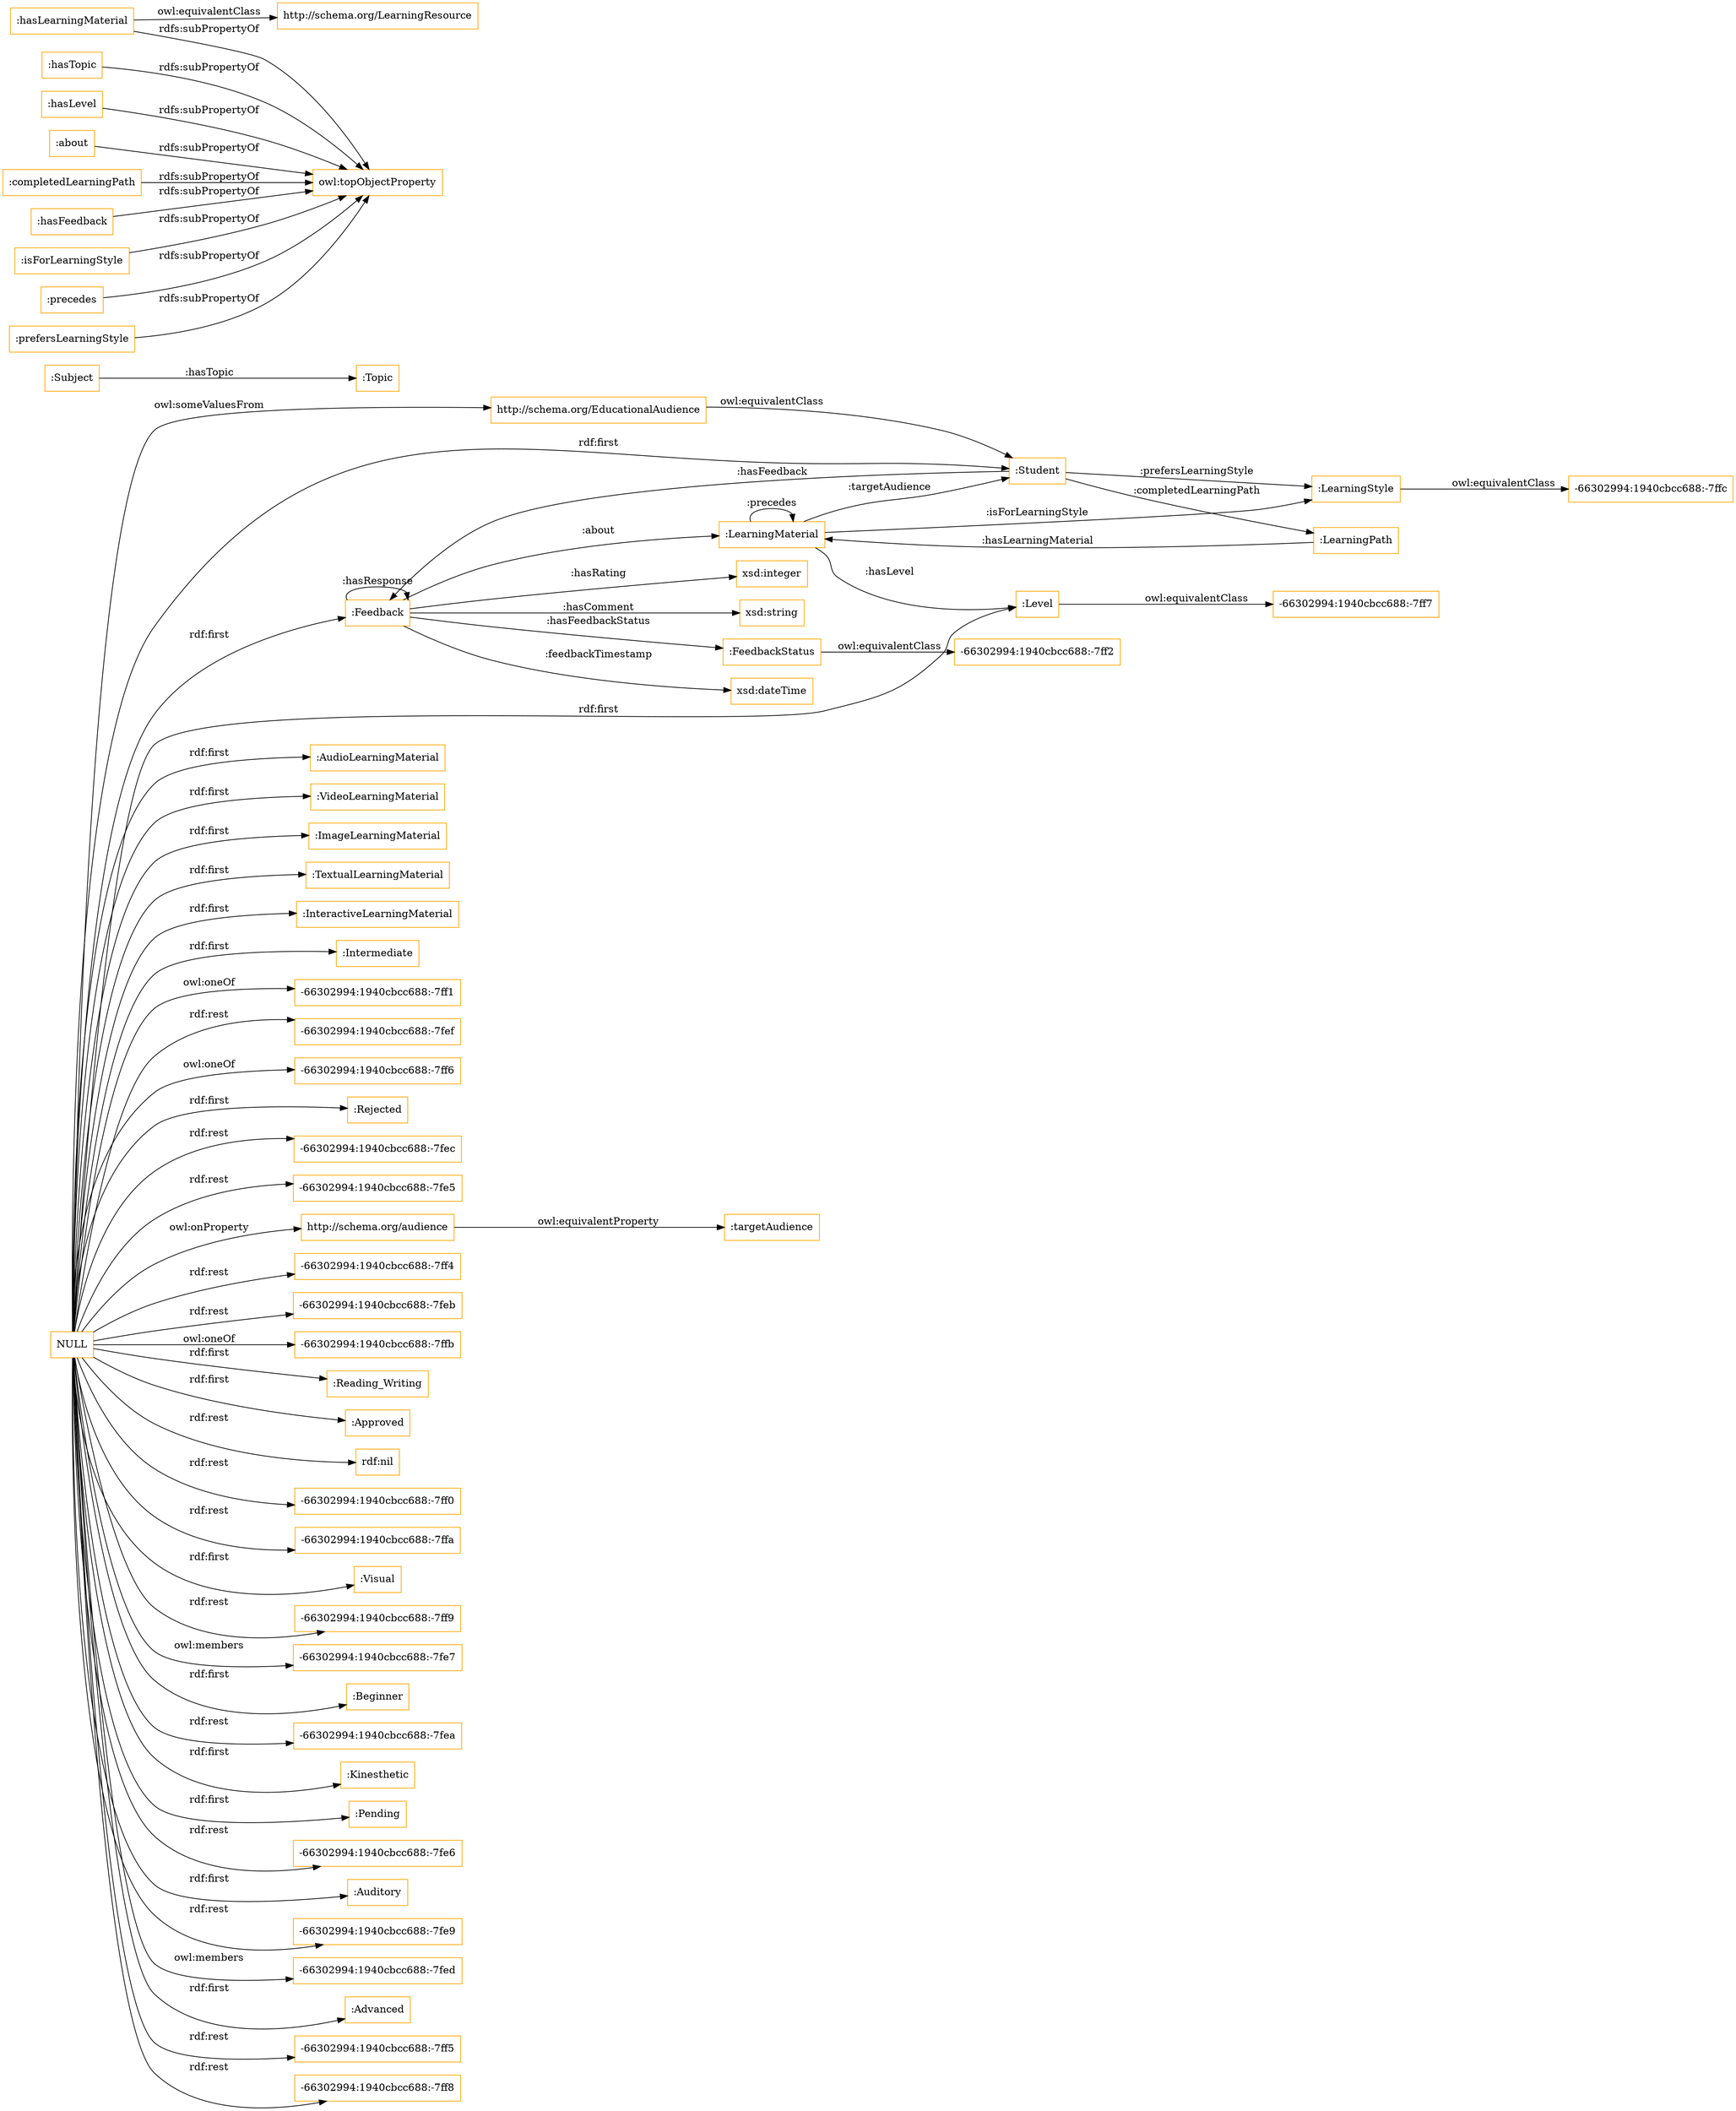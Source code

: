digraph ar2dtool_diagram { 
rankdir=LR;
size="1501"
node [shape = rectangle, color="orange"]; "-66302994:1940cbcc688:-7ff2" "-66302994:1940cbcc688:-7ffc" ":FeedbackStatus" ":AudioLearningMaterial" ":VideoLearningMaterial" ":Subject" "-66302994:1940cbcc688:-7ff7" "http://schema.org/LearningResource" ":LearningStyle" "http://schema.org/EducationalAudience" ":Topic" ":ImageLearningMaterial" ":Level" ":Student" ":LearningMaterial" ":TextualLearningMaterial" ":LearningPath" ":InteractiveLearningMaterial" ":Feedback" ; /*classes style*/
	"NULL" -> ":Intermediate" [ label = "rdf:first" ];
	"NULL" -> "-66302994:1940cbcc688:-7ff1" [ label = "owl:oneOf" ];
	"NULL" -> "-66302994:1940cbcc688:-7fef" [ label = "rdf:rest" ];
	"NULL" -> "-66302994:1940cbcc688:-7ff6" [ label = "owl:oneOf" ];
	"NULL" -> ":Rejected" [ label = "rdf:first" ];
	"NULL" -> "-66302994:1940cbcc688:-7fec" [ label = "rdf:rest" ];
	"NULL" -> "http://schema.org/EducationalAudience" [ label = "owl:someValuesFrom" ];
	"NULL" -> "-66302994:1940cbcc688:-7fe5" [ label = "rdf:rest" ];
	"NULL" -> "http://schema.org/audience" [ label = "owl:onProperty" ];
	"NULL" -> ":Level" [ label = "rdf:first" ];
	"NULL" -> "-66302994:1940cbcc688:-7ff4" [ label = "rdf:rest" ];
	"NULL" -> "-66302994:1940cbcc688:-7feb" [ label = "rdf:rest" ];
	"NULL" -> "-66302994:1940cbcc688:-7ffb" [ label = "owl:oneOf" ];
	"NULL" -> ":Reading_Writing" [ label = "rdf:first" ];
	"NULL" -> ":TextualLearningMaterial" [ label = "rdf:first" ];
	"NULL" -> ":Approved" [ label = "rdf:first" ];
	"NULL" -> ":InteractiveLearningMaterial" [ label = "rdf:first" ];
	"NULL" -> "rdf:nil" [ label = "rdf:rest" ];
	"NULL" -> "-66302994:1940cbcc688:-7ff0" [ label = "rdf:rest" ];
	"NULL" -> "-66302994:1940cbcc688:-7ffa" [ label = "rdf:rest" ];
	"NULL" -> ":ImageLearningMaterial" [ label = "rdf:first" ];
	"NULL" -> ":Visual" [ label = "rdf:first" ];
	"NULL" -> ":Feedback" [ label = "rdf:first" ];
	"NULL" -> "-66302994:1940cbcc688:-7ff9" [ label = "rdf:rest" ];
	"NULL" -> "-66302994:1940cbcc688:-7fe7" [ label = "owl:members" ];
	"NULL" -> ":Beginner" [ label = "rdf:first" ];
	"NULL" -> "-66302994:1940cbcc688:-7fea" [ label = "rdf:rest" ];
	"NULL" -> ":Kinesthetic" [ label = "rdf:first" ];
	"NULL" -> ":Pending" [ label = "rdf:first" ];
	"NULL" -> "-66302994:1940cbcc688:-7fe6" [ label = "rdf:rest" ];
	"NULL" -> ":Auditory" [ label = "rdf:first" ];
	"NULL" -> "-66302994:1940cbcc688:-7fe9" [ label = "rdf:rest" ];
	"NULL" -> ":Student" [ label = "rdf:first" ];
	"NULL" -> ":AudioLearningMaterial" [ label = "rdf:first" ];
	"NULL" -> "-66302994:1940cbcc688:-7fed" [ label = "owl:members" ];
	"NULL" -> ":Advanced" [ label = "rdf:first" ];
	"NULL" -> "-66302994:1940cbcc688:-7ff5" [ label = "rdf:rest" ];
	"NULL" -> ":VideoLearningMaterial" [ label = "rdf:first" ];
	"NULL" -> "-66302994:1940cbcc688:-7ff8" [ label = "rdf:rest" ];
	":hasTopic" -> "owl:topObjectProperty" [ label = "rdfs:subPropertyOf" ];
	"http://schema.org/audience" -> ":targetAudience" [ label = "owl:equivalentProperty" ];
	":hasLevel" -> "owl:topObjectProperty" [ label = "rdfs:subPropertyOf" ];
	":FeedbackStatus" -> "-66302994:1940cbcc688:-7ff2" [ label = "owl:equivalentClass" ];
	":about" -> "owl:topObjectProperty" [ label = "rdfs:subPropertyOf" ];
	":hasLearningMaterial" -> "http://schema.org/LearningResource" [ label = "owl:equivalentClass" ];
	":hasLearningMaterial" -> "owl:topObjectProperty" [ label = "rdfs:subPropertyOf" ];
	":completedLearningPath" -> "owl:topObjectProperty" [ label = "rdfs:subPropertyOf" ];
	"http://schema.org/EducationalAudience" -> ":Student" [ label = "owl:equivalentClass" ];
	":Level" -> "-66302994:1940cbcc688:-7ff7" [ label = "owl:equivalentClass" ];
	":hasFeedback" -> "owl:topObjectProperty" [ label = "rdfs:subPropertyOf" ];
	":isForLearningStyle" -> "owl:topObjectProperty" [ label = "rdfs:subPropertyOf" ];
	":precedes" -> "owl:topObjectProperty" [ label = "rdfs:subPropertyOf" ];
	":prefersLearningStyle" -> "owl:topObjectProperty" [ label = "rdfs:subPropertyOf" ];
	":LearningStyle" -> "-66302994:1940cbcc688:-7ffc" [ label = "owl:equivalentClass" ];
	":Feedback" -> ":Feedback" [ label = ":hasResponse" ];
	":Feedback" -> ":LearningMaterial" [ label = ":about" ];
	":LearningMaterial" -> ":LearningStyle" [ label = ":isForLearningStyle" ];
	":Feedback" -> "xsd:integer" [ label = ":hasRating" ];
	":LearningPath" -> ":LearningMaterial" [ label = ":hasLearningMaterial" ];
	":Student" -> ":Feedback" [ label = ":hasFeedback" ];
	":Student" -> ":LearningStyle" [ label = ":prefersLearningStyle" ];
	":Feedback" -> ":FeedbackStatus" [ label = ":hasFeedbackStatus" ];
	":Feedback" -> "xsd:string" [ label = ":hasComment" ];
	":Subject" -> ":Topic" [ label = ":hasTopic" ];
	":Feedback" -> "xsd:dateTime" [ label = ":feedbackTimestamp" ];
	":LearningMaterial" -> ":Student" [ label = ":targetAudience" ];
	":LearningMaterial" -> ":Level" [ label = ":hasLevel" ];
	":LearningMaterial" -> ":LearningMaterial" [ label = ":precedes" ];
	":Student" -> ":LearningPath" [ label = ":completedLearningPath" ];

}
